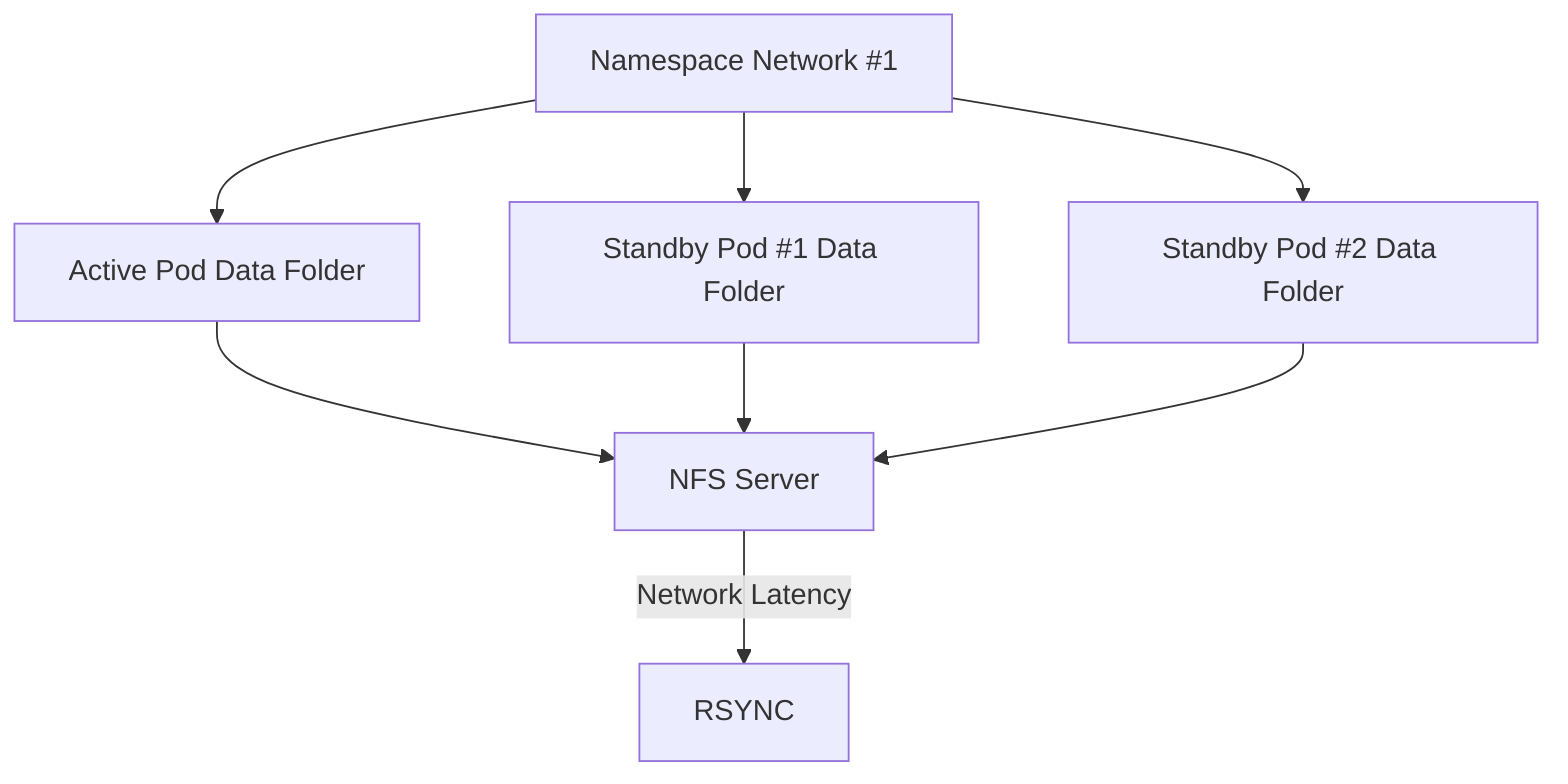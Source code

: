 graph TD
    A[Namespace Network #1] --> B[Active Pod Data Folder]
    A --> C[Standby Pod #1 Data Folder]
    A --> D[Standby Pod #2 Data Folder]
    B & C & D --> E[NFS Server]
    E -->|Network Latency| F[RSYNC]